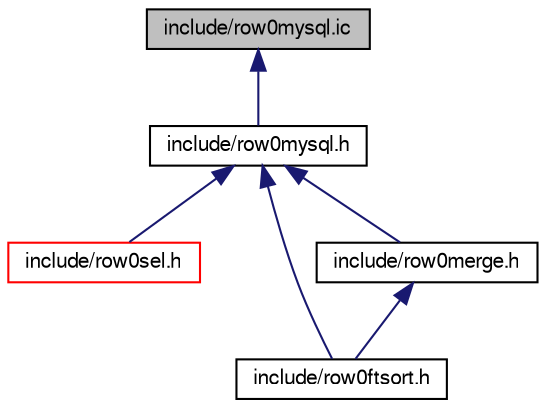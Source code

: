 digraph "include/row0mysql.ic"
{
  bgcolor="transparent";
  edge [fontname="FreeSans",fontsize="10",labelfontname="FreeSans",labelfontsize="10"];
  node [fontname="FreeSans",fontsize="10",shape=record];
  Node1 [label="include/row0mysql.ic",height=0.2,width=0.4,color="black", fillcolor="grey75", style="filled" fontcolor="black"];
  Node1 -> Node2 [dir="back",color="midnightblue",fontsize="10",style="solid",fontname="FreeSans"];
  Node2 [label="include/row0mysql.h",height=0.2,width=0.4,color="black",URL="$row0mysql_8h.html"];
  Node2 -> Node3 [dir="back",color="midnightblue",fontsize="10",style="solid",fontname="FreeSans"];
  Node3 [label="include/row0sel.h",height=0.2,width=0.4,color="red",URL="$row0sel_8h.html"];
  Node2 -> Node4 [dir="back",color="midnightblue",fontsize="10",style="solid",fontname="FreeSans"];
  Node4 [label="include/row0ftsort.h",height=0.2,width=0.4,color="black",URL="$row0ftsort_8h.html"];
  Node2 -> Node5 [dir="back",color="midnightblue",fontsize="10",style="solid",fontname="FreeSans"];
  Node5 [label="include/row0merge.h",height=0.2,width=0.4,color="black",URL="$row0merge_8h.html"];
  Node5 -> Node4 [dir="back",color="midnightblue",fontsize="10",style="solid",fontname="FreeSans"];
}
